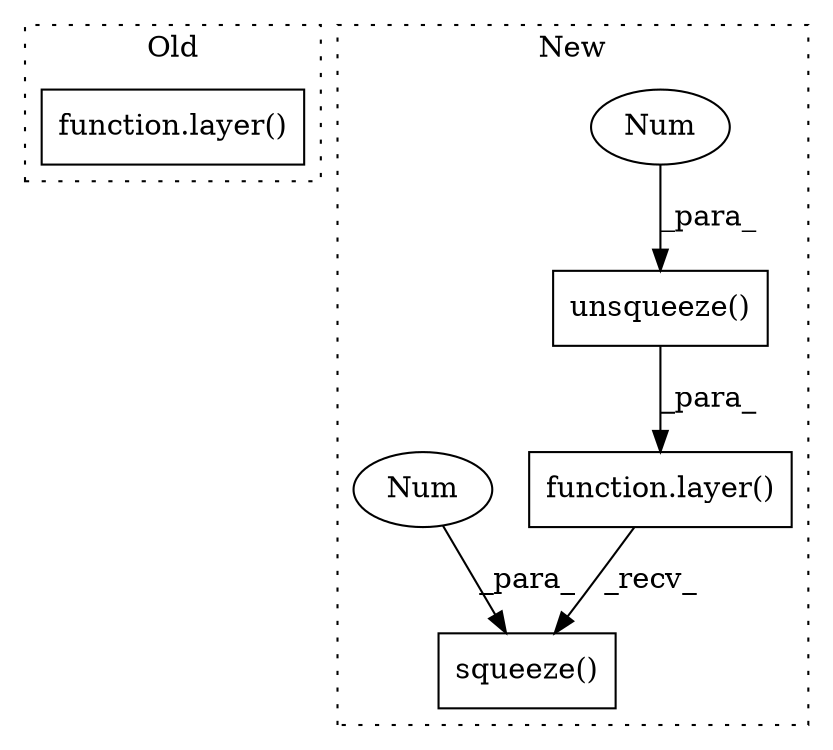 digraph G {
subgraph cluster0 {
1 [label="function.layer()" a="75" s="1340,1349" l="6,1" shape="box"];
label = "Old";
style="dotted";
}
subgraph cluster1 {
2 [label="unsqueeze()" a="75" s="1394,1409" l="14,1" shape="box"];
3 [label="function.layer()" a="75" s="1388,1410" l="6,1" shape="box"];
4 [label="Num" a="76" s="1408" l="1" shape="ellipse"];
5 [label="squeeze()" a="75" s="1388,1421" l="32,1" shape="box"];
6 [label="Num" a="76" s="1420" l="1" shape="ellipse"];
label = "New";
style="dotted";
}
2 -> 3 [label="_para_"];
3 -> 5 [label="_recv_"];
4 -> 2 [label="_para_"];
6 -> 5 [label="_para_"];
}